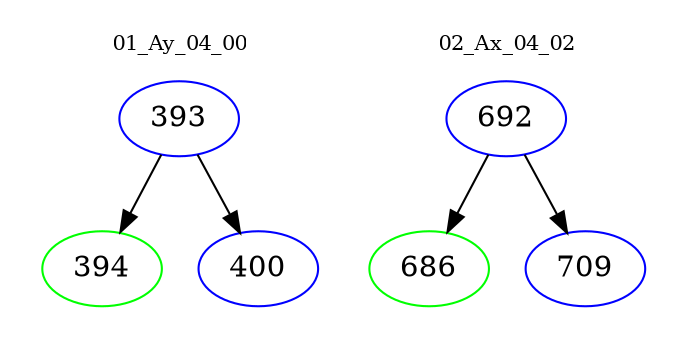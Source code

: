 digraph{
subgraph cluster_0 {
color = white
label = "01_Ay_04_00";
fontsize=10;
T0_393 [label="393", color="blue"]
T0_393 -> T0_394 [color="black"]
T0_394 [label="394", color="green"]
T0_393 -> T0_400 [color="black"]
T0_400 [label="400", color="blue"]
}
subgraph cluster_1 {
color = white
label = "02_Ax_04_02";
fontsize=10;
T1_692 [label="692", color="blue"]
T1_692 -> T1_686 [color="black"]
T1_686 [label="686", color="green"]
T1_692 -> T1_709 [color="black"]
T1_709 [label="709", color="blue"]
}
}
